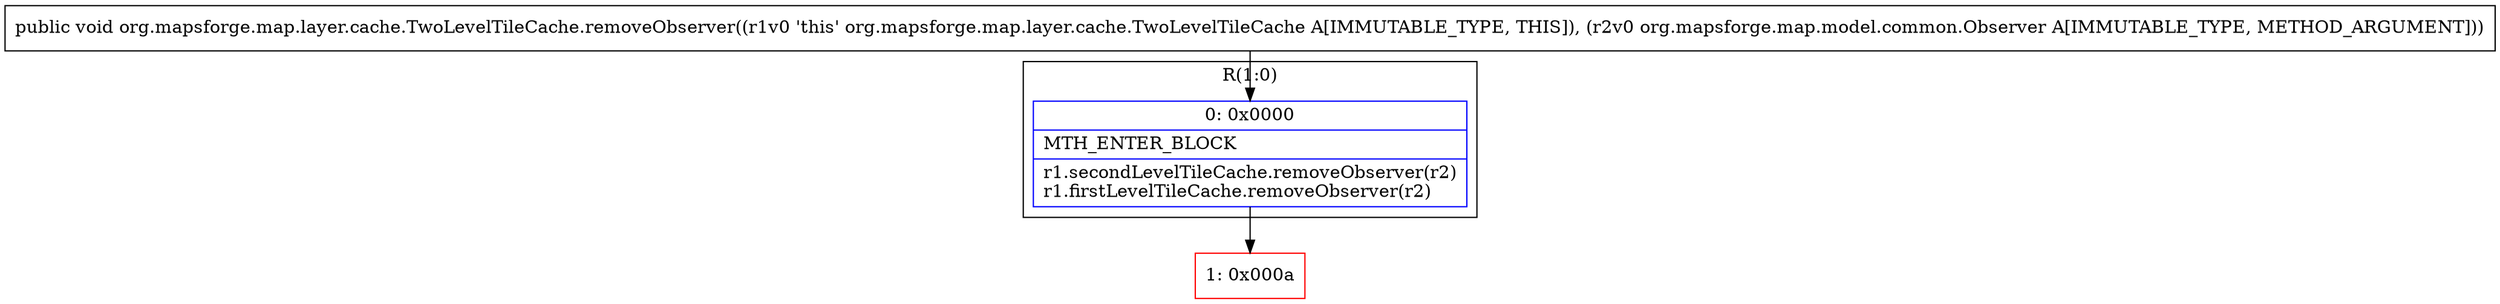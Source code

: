 digraph "CFG fororg.mapsforge.map.layer.cache.TwoLevelTileCache.removeObserver(Lorg\/mapsforge\/map\/model\/common\/Observer;)V" {
subgraph cluster_Region_167206348 {
label = "R(1:0)";
node [shape=record,color=blue];
Node_0 [shape=record,label="{0\:\ 0x0000|MTH_ENTER_BLOCK\l|r1.secondLevelTileCache.removeObserver(r2)\lr1.firstLevelTileCache.removeObserver(r2)\l}"];
}
Node_1 [shape=record,color=red,label="{1\:\ 0x000a}"];
MethodNode[shape=record,label="{public void org.mapsforge.map.layer.cache.TwoLevelTileCache.removeObserver((r1v0 'this' org.mapsforge.map.layer.cache.TwoLevelTileCache A[IMMUTABLE_TYPE, THIS]), (r2v0 org.mapsforge.map.model.common.Observer A[IMMUTABLE_TYPE, METHOD_ARGUMENT])) }"];
MethodNode -> Node_0;
Node_0 -> Node_1;
}


